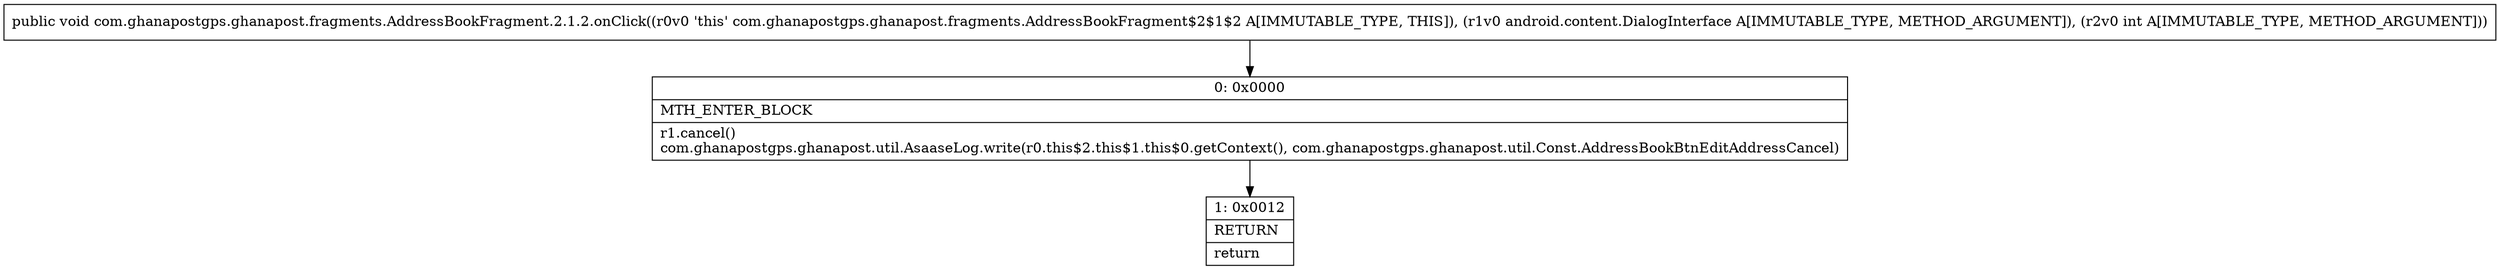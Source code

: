 digraph "CFG forcom.ghanapostgps.ghanapost.fragments.AddressBookFragment.2.1.2.onClick(Landroid\/content\/DialogInterface;I)V" {
Node_0 [shape=record,label="{0\:\ 0x0000|MTH_ENTER_BLOCK\l|r1.cancel()\lcom.ghanapostgps.ghanapost.util.AsaaseLog.write(r0.this$2.this$1.this$0.getContext(), com.ghanapostgps.ghanapost.util.Const.AddressBookBtnEditAddressCancel)\l}"];
Node_1 [shape=record,label="{1\:\ 0x0012|RETURN\l|return\l}"];
MethodNode[shape=record,label="{public void com.ghanapostgps.ghanapost.fragments.AddressBookFragment.2.1.2.onClick((r0v0 'this' com.ghanapostgps.ghanapost.fragments.AddressBookFragment$2$1$2 A[IMMUTABLE_TYPE, THIS]), (r1v0 android.content.DialogInterface A[IMMUTABLE_TYPE, METHOD_ARGUMENT]), (r2v0 int A[IMMUTABLE_TYPE, METHOD_ARGUMENT])) }"];
MethodNode -> Node_0;
Node_0 -> Node_1;
}

